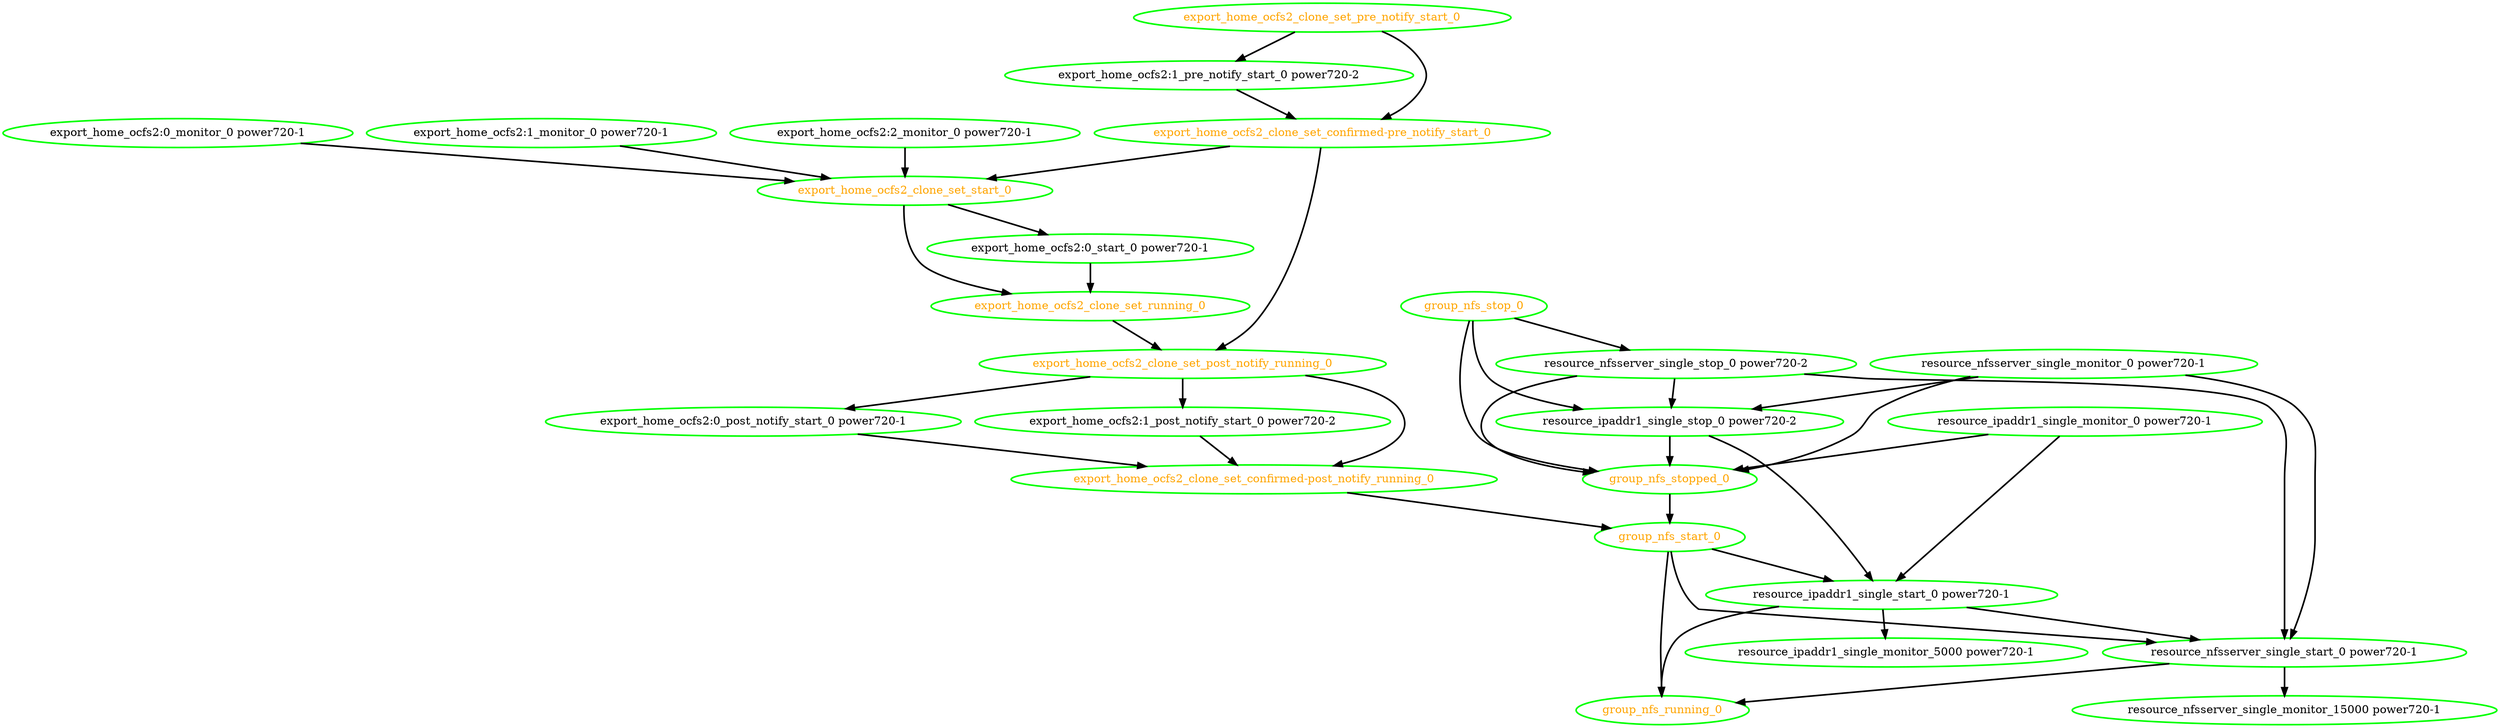 digraph "g" {
"export_home_ocfs2:0_monitor_0 power720-1" -> "export_home_ocfs2_clone_set_start_0" [ style = bold]
"export_home_ocfs2:0_monitor_0 power720-1" [ style=bold color="green" fontcolor="black" ]
"export_home_ocfs2:0_post_notify_start_0 power720-1" -> "export_home_ocfs2_clone_set_confirmed-post_notify_running_0" [ style = bold]
"export_home_ocfs2:0_post_notify_start_0 power720-1" [ style=bold color="green" fontcolor="black" ]
"export_home_ocfs2:0_start_0 power720-1" -> "export_home_ocfs2_clone_set_running_0" [ style = bold]
"export_home_ocfs2:0_start_0 power720-1" [ style=bold color="green" fontcolor="black" ]
"export_home_ocfs2:1_monitor_0 power720-1" -> "export_home_ocfs2_clone_set_start_0" [ style = bold]
"export_home_ocfs2:1_monitor_0 power720-1" [ style=bold color="green" fontcolor="black" ]
"export_home_ocfs2:1_post_notify_start_0 power720-2" -> "export_home_ocfs2_clone_set_confirmed-post_notify_running_0" [ style = bold]
"export_home_ocfs2:1_post_notify_start_0 power720-2" [ style=bold color="green" fontcolor="black" ]
"export_home_ocfs2:1_pre_notify_start_0 power720-2" -> "export_home_ocfs2_clone_set_confirmed-pre_notify_start_0" [ style = bold]
"export_home_ocfs2:1_pre_notify_start_0 power720-2" [ style=bold color="green" fontcolor="black" ]
"export_home_ocfs2:2_monitor_0 power720-1" -> "export_home_ocfs2_clone_set_start_0" [ style = bold]
"export_home_ocfs2:2_monitor_0 power720-1" [ style=bold color="green" fontcolor="black" ]
"export_home_ocfs2_clone_set_confirmed-post_notify_running_0" -> "group_nfs_start_0" [ style = bold]
"export_home_ocfs2_clone_set_confirmed-post_notify_running_0" [ style=bold color="green" fontcolor="orange" ]
"export_home_ocfs2_clone_set_confirmed-pre_notify_start_0" -> "export_home_ocfs2_clone_set_post_notify_running_0" [ style = bold]
"export_home_ocfs2_clone_set_confirmed-pre_notify_start_0" -> "export_home_ocfs2_clone_set_start_0" [ style = bold]
"export_home_ocfs2_clone_set_confirmed-pre_notify_start_0" [ style=bold color="green" fontcolor="orange" ]
"export_home_ocfs2_clone_set_post_notify_running_0" -> "export_home_ocfs2:0_post_notify_start_0 power720-1" [ style = bold]
"export_home_ocfs2_clone_set_post_notify_running_0" -> "export_home_ocfs2:1_post_notify_start_0 power720-2" [ style = bold]
"export_home_ocfs2_clone_set_post_notify_running_0" -> "export_home_ocfs2_clone_set_confirmed-post_notify_running_0" [ style = bold]
"export_home_ocfs2_clone_set_post_notify_running_0" [ style=bold color="green" fontcolor="orange" ]
"export_home_ocfs2_clone_set_pre_notify_start_0" -> "export_home_ocfs2:1_pre_notify_start_0 power720-2" [ style = bold]
"export_home_ocfs2_clone_set_pre_notify_start_0" -> "export_home_ocfs2_clone_set_confirmed-pre_notify_start_0" [ style = bold]
"export_home_ocfs2_clone_set_pre_notify_start_0" [ style=bold color="green" fontcolor="orange" ]
"export_home_ocfs2_clone_set_running_0" -> "export_home_ocfs2_clone_set_post_notify_running_0" [ style = bold]
"export_home_ocfs2_clone_set_running_0" [ style=bold color="green" fontcolor="orange" ]
"export_home_ocfs2_clone_set_start_0" -> "export_home_ocfs2:0_start_0 power720-1" [ style = bold]
"export_home_ocfs2_clone_set_start_0" -> "export_home_ocfs2_clone_set_running_0" [ style = bold]
"export_home_ocfs2_clone_set_start_0" [ style=bold color="green" fontcolor="orange" ]
"group_nfs_running_0" [ style=bold color="green" fontcolor="orange" ]
"group_nfs_start_0" -> "group_nfs_running_0" [ style = bold]
"group_nfs_start_0" -> "resource_ipaddr1_single_start_0 power720-1" [ style = bold]
"group_nfs_start_0" -> "resource_nfsserver_single_start_0 power720-1" [ style = bold]
"group_nfs_start_0" [ style=bold color="green" fontcolor="orange" ]
"group_nfs_stop_0" -> "group_nfs_stopped_0" [ style = bold]
"group_nfs_stop_0" -> "resource_ipaddr1_single_stop_0 power720-2" [ style = bold]
"group_nfs_stop_0" -> "resource_nfsserver_single_stop_0 power720-2" [ style = bold]
"group_nfs_stop_0" [ style=bold color="green" fontcolor="orange" ]
"group_nfs_stopped_0" -> "group_nfs_start_0" [ style = bold]
"group_nfs_stopped_0" [ style=bold color="green" fontcolor="orange" ]
"resource_ipaddr1_single_monitor_0 power720-1" -> "group_nfs_stopped_0" [ style = bold]
"resource_ipaddr1_single_monitor_0 power720-1" -> "resource_ipaddr1_single_start_0 power720-1" [ style = bold]
"resource_ipaddr1_single_monitor_0 power720-1" [ style=bold color="green" fontcolor="black" ]
"resource_ipaddr1_single_monitor_5000 power720-1" [ style=bold color="green" fontcolor="black" ]
"resource_ipaddr1_single_start_0 power720-1" -> "group_nfs_running_0" [ style = bold]
"resource_ipaddr1_single_start_0 power720-1" -> "resource_ipaddr1_single_monitor_5000 power720-1" [ style = bold]
"resource_ipaddr1_single_start_0 power720-1" -> "resource_nfsserver_single_start_0 power720-1" [ style = bold]
"resource_ipaddr1_single_start_0 power720-1" [ style=bold color="green" fontcolor="black" ]
"resource_ipaddr1_single_stop_0 power720-2" -> "group_nfs_stopped_0" [ style = bold]
"resource_ipaddr1_single_stop_0 power720-2" -> "resource_ipaddr1_single_start_0 power720-1" [ style = bold]
"resource_ipaddr1_single_stop_0 power720-2" [ style=bold color="green" fontcolor="black" ]
"resource_nfsserver_single_monitor_0 power720-1" -> "group_nfs_stopped_0" [ style = bold]
"resource_nfsserver_single_monitor_0 power720-1" -> "resource_ipaddr1_single_stop_0 power720-2" [ style = bold]
"resource_nfsserver_single_monitor_0 power720-1" -> "resource_nfsserver_single_start_0 power720-1" [ style = bold]
"resource_nfsserver_single_monitor_0 power720-1" [ style=bold color="green" fontcolor="black" ]
"resource_nfsserver_single_monitor_15000 power720-1" [ style=bold color="green" fontcolor="black" ]
"resource_nfsserver_single_start_0 power720-1" -> "group_nfs_running_0" [ style = bold]
"resource_nfsserver_single_start_0 power720-1" -> "resource_nfsserver_single_monitor_15000 power720-1" [ style = bold]
"resource_nfsserver_single_start_0 power720-1" [ style=bold color="green" fontcolor="black" ]
"resource_nfsserver_single_stop_0 power720-2" -> "group_nfs_stopped_0" [ style = bold]
"resource_nfsserver_single_stop_0 power720-2" -> "resource_ipaddr1_single_stop_0 power720-2" [ style = bold]
"resource_nfsserver_single_stop_0 power720-2" -> "resource_nfsserver_single_start_0 power720-1" [ style = bold]
"resource_nfsserver_single_stop_0 power720-2" [ style=bold color="green" fontcolor="black" ]
}
